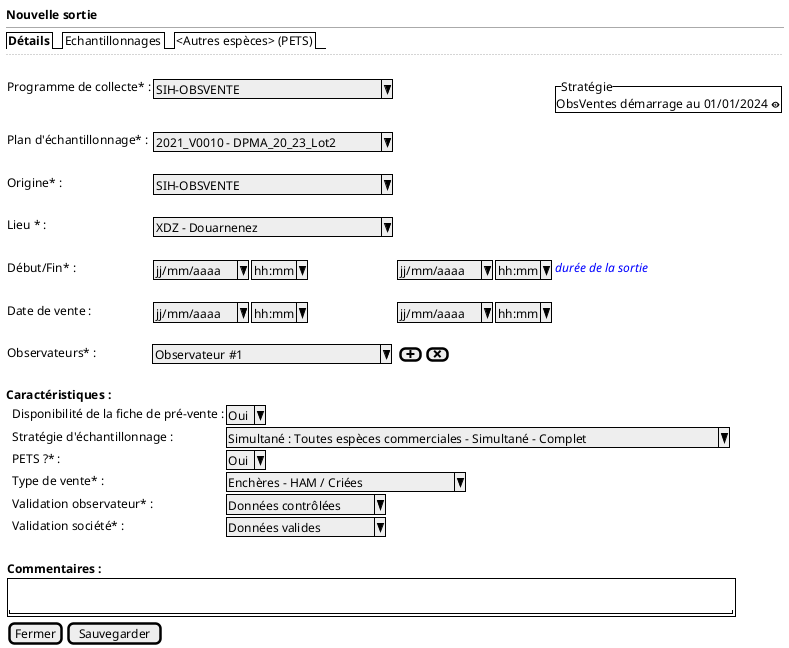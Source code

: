 @startsalt
{
  <b>Nouvelle sortie
  --
  {/ <b>Détails | Echantillonnages | <Autres espèces> (PETS)}
  ..
  .
  {

      Programme de collecte* :    | { ^SIH-OBSVENTE                ^ } | * | {^"Stratégie"
                                                                                              ObsVentes démarrage au 01/01/2024 <&eye> }
      Plan d'échantillonnage* :    | { ^2021_V0010 - DPMA_20_23_Lot2^}
      .
      Origine* :    | { ^SIH-OBSVENTE                ^ }
      .
      Lieu * :     | { ^XDZ - Douarnenez            ^ }
      .
      Début/Fin* :     | { ^jj/mm/aaaa^  |  ^hh:mm^ } { ^jj/mm/aaaa^  |  ^hh:mm^ } <i><color:blue>durée de la sortie
      .
      Date de vente :     | { ^jj/mm/aaaa^  |  ^hh:mm^ } { ^jj/mm/aaaa^  |  ^hh:mm^ }
      .
      Observateurs* :            | ^ Observateur #1             ^ | { [<&plus>] | [<&x>] }
      .


  }

  <b>Caractéristiques :

  {
      . | Disponibilité de la fiche de pré-vente :| ^Oui^
      . | Stratégie d'échantillonnage : | ^Simultané : Toutes espèces commerciales - Simultané - Complet^
      . | PETS ?* : | ^Oui^
      . | Type de vente* : | ^Enchères - HAM / Criées     ^
      . | Validation observateur* : | ^Données contrôlées^
      . | Validation société* : | ^Données valides   ^
      . | .
  }


  {
     <b>Commentaires :

     {+ .
        "                                                                                          "
     }
  }

  { [Fermer] | [Sauvegarder] }
}
@endsalt
